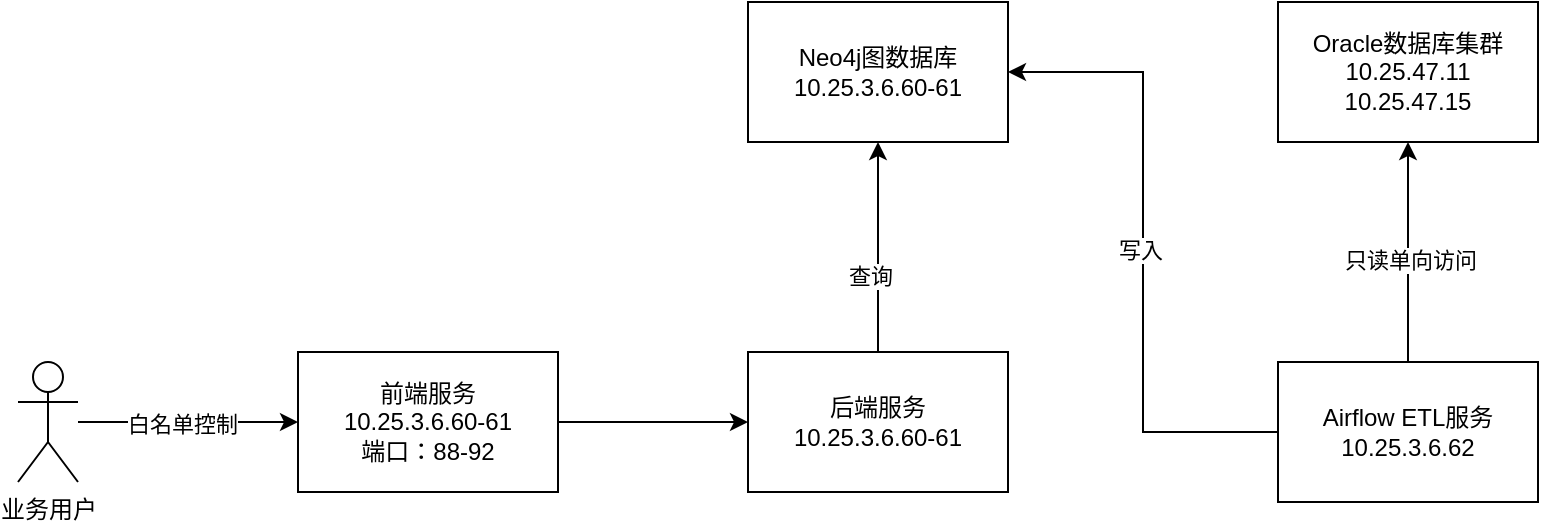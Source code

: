 <mxfile version="22.1.11" type="github">
  <diagram name="Page-1" id="9Yc-tKIoXdwYBSXb0uP9">
    <mxGraphModel dx="2074" dy="1146" grid="1" gridSize="10" guides="1" tooltips="1" connect="1" arrows="1" fold="1" page="1" pageScale="1" pageWidth="850" pageHeight="1100" math="0" shadow="0">
      <root>
        <mxCell id="0" />
        <mxCell id="1" parent="0" />
        <mxCell id="aJJHLhjgZiSDweOf7WcP-7" style="edgeStyle=orthogonalEdgeStyle;rounded=0;orthogonalLoop=1;jettySize=auto;html=1;" edge="1" parent="1" source="aJJHLhjgZiSDweOf7WcP-1" target="aJJHLhjgZiSDweOf7WcP-2">
          <mxGeometry relative="1" as="geometry" />
        </mxCell>
        <mxCell id="aJJHLhjgZiSDweOf7WcP-10" value="白名单控制" style="edgeLabel;html=1;align=center;verticalAlign=middle;resizable=0;points=[];" vertex="1" connectable="0" parent="aJJHLhjgZiSDweOf7WcP-7">
          <mxGeometry x="-0.054" y="-1" relative="1" as="geometry">
            <mxPoint as="offset" />
          </mxGeometry>
        </mxCell>
        <mxCell id="aJJHLhjgZiSDweOf7WcP-1" value="业务用户" style="shape=umlActor;verticalLabelPosition=bottom;verticalAlign=top;html=1;outlineConnect=0;" vertex="1" parent="1">
          <mxGeometry x="60" y="330" width="30" height="60" as="geometry" />
        </mxCell>
        <mxCell id="aJJHLhjgZiSDweOf7WcP-8" style="edgeStyle=orthogonalEdgeStyle;rounded=0;orthogonalLoop=1;jettySize=auto;html=1;" edge="1" parent="1" source="aJJHLhjgZiSDweOf7WcP-2" target="aJJHLhjgZiSDweOf7WcP-3">
          <mxGeometry relative="1" as="geometry" />
        </mxCell>
        <mxCell id="aJJHLhjgZiSDweOf7WcP-2" value="前端服务&lt;br&gt;10.25.3.6.60-61&lt;br&gt;端口：88-92" style="rounded=0;whiteSpace=wrap;html=1;" vertex="1" parent="1">
          <mxGeometry x="200" y="325" width="130" height="70" as="geometry" />
        </mxCell>
        <mxCell id="aJJHLhjgZiSDweOf7WcP-23" style="edgeStyle=orthogonalEdgeStyle;rounded=0;orthogonalLoop=1;jettySize=auto;html=1;" edge="1" parent="1" source="aJJHLhjgZiSDweOf7WcP-3" target="aJJHLhjgZiSDweOf7WcP-4">
          <mxGeometry relative="1" as="geometry" />
        </mxCell>
        <mxCell id="aJJHLhjgZiSDweOf7WcP-25" value="查询" style="edgeLabel;html=1;align=center;verticalAlign=middle;resizable=0;points=[];" vertex="1" connectable="0" parent="aJJHLhjgZiSDweOf7WcP-23">
          <mxGeometry x="-0.276" y="4" relative="1" as="geometry">
            <mxPoint as="offset" />
          </mxGeometry>
        </mxCell>
        <mxCell id="aJJHLhjgZiSDweOf7WcP-3" value="后端服务&lt;br&gt;10.25.3.6.60-61" style="rounded=0;whiteSpace=wrap;html=1;" vertex="1" parent="1">
          <mxGeometry x="425" y="325" width="130" height="70" as="geometry" />
        </mxCell>
        <mxCell id="aJJHLhjgZiSDweOf7WcP-4" value="Neo4j图数据库&lt;br&gt;10.25.3.6.60-61" style="rounded=0;whiteSpace=wrap;html=1;" vertex="1" parent="1">
          <mxGeometry x="425" y="150" width="130" height="70" as="geometry" />
        </mxCell>
        <mxCell id="aJJHLhjgZiSDweOf7WcP-20" style="edgeStyle=orthogonalEdgeStyle;rounded=0;orthogonalLoop=1;jettySize=auto;html=1;" edge="1" parent="1" source="aJJHLhjgZiSDweOf7WcP-5" target="aJJHLhjgZiSDweOf7WcP-6">
          <mxGeometry relative="1" as="geometry" />
        </mxCell>
        <mxCell id="aJJHLhjgZiSDweOf7WcP-21" value="只读单向访问" style="edgeLabel;html=1;align=center;verticalAlign=middle;resizable=0;points=[];" vertex="1" connectable="0" parent="aJJHLhjgZiSDweOf7WcP-20">
          <mxGeometry x="-0.073" y="-1" relative="1" as="geometry">
            <mxPoint as="offset" />
          </mxGeometry>
        </mxCell>
        <mxCell id="aJJHLhjgZiSDweOf7WcP-22" style="edgeStyle=orthogonalEdgeStyle;rounded=0;orthogonalLoop=1;jettySize=auto;html=1;entryX=1;entryY=0.5;entryDx=0;entryDy=0;" edge="1" parent="1" source="aJJHLhjgZiSDweOf7WcP-5" target="aJJHLhjgZiSDweOf7WcP-4">
          <mxGeometry relative="1" as="geometry" />
        </mxCell>
        <mxCell id="aJJHLhjgZiSDweOf7WcP-24" value="写入" style="edgeLabel;html=1;align=center;verticalAlign=middle;resizable=0;points=[];" vertex="1" connectable="0" parent="aJJHLhjgZiSDweOf7WcP-22">
          <mxGeometry x="0.013" y="3" relative="1" as="geometry">
            <mxPoint x="1" y="1" as="offset" />
          </mxGeometry>
        </mxCell>
        <mxCell id="aJJHLhjgZiSDweOf7WcP-5" value="Airflow ETL服务&lt;br&gt;10.25.3.6.62" style="rounded=0;whiteSpace=wrap;html=1;" vertex="1" parent="1">
          <mxGeometry x="690" y="330" width="130" height="70" as="geometry" />
        </mxCell>
        <mxCell id="aJJHLhjgZiSDweOf7WcP-6" value="Oracle数据库集群&lt;br&gt;10.25.47.11&lt;br&gt;10.25.47.15" style="rounded=0;whiteSpace=wrap;html=1;" vertex="1" parent="1">
          <mxGeometry x="690" y="150" width="130" height="70" as="geometry" />
        </mxCell>
      </root>
    </mxGraphModel>
  </diagram>
</mxfile>
